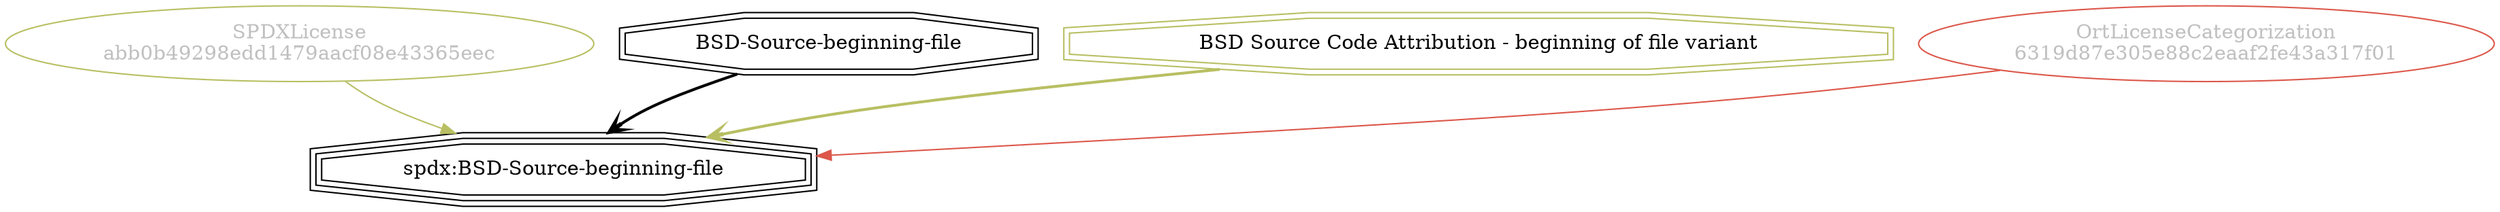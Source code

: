 strict digraph {
    node [shape=box];
    graph [splines=curved];
    602 [label="SPDXLicense\nabb0b49298edd1479aacf08e43365eec"
        ,fontcolor=gray
        ,color="#b8bf62"
        ,fillcolor="beige;1"
        ,shape=ellipse];
    603 [label="spdx:BSD-Source-beginning-file"
        ,shape=tripleoctagon];
    604 [label="BSD-Source-beginning-file"
        ,shape=doubleoctagon];
    605 [label="BSD Source Code Attribution - beginning of file variant"
        ,color="#b8bf62"
        ,shape=doubleoctagon];
    28643 [label="OrtLicenseCategorization\n6319d87e305e88c2eaaf2fe43a317f01"
          ,fontcolor=gray
          ,color="#dc574a"
          ,fillcolor="beige;1"
          ,shape=ellipse];
    602 -> 603 [weight=0.5
               ,color="#b8bf62"];
    604 -> 603 [style=bold
               ,arrowhead=vee
               ,weight=0.7];
    605 -> 603 [style=bold
               ,arrowhead=vee
               ,weight=0.7
               ,color="#b8bf62"];
    28643 -> 603 [weight=0.5
                 ,color="#dc574a"];
}
